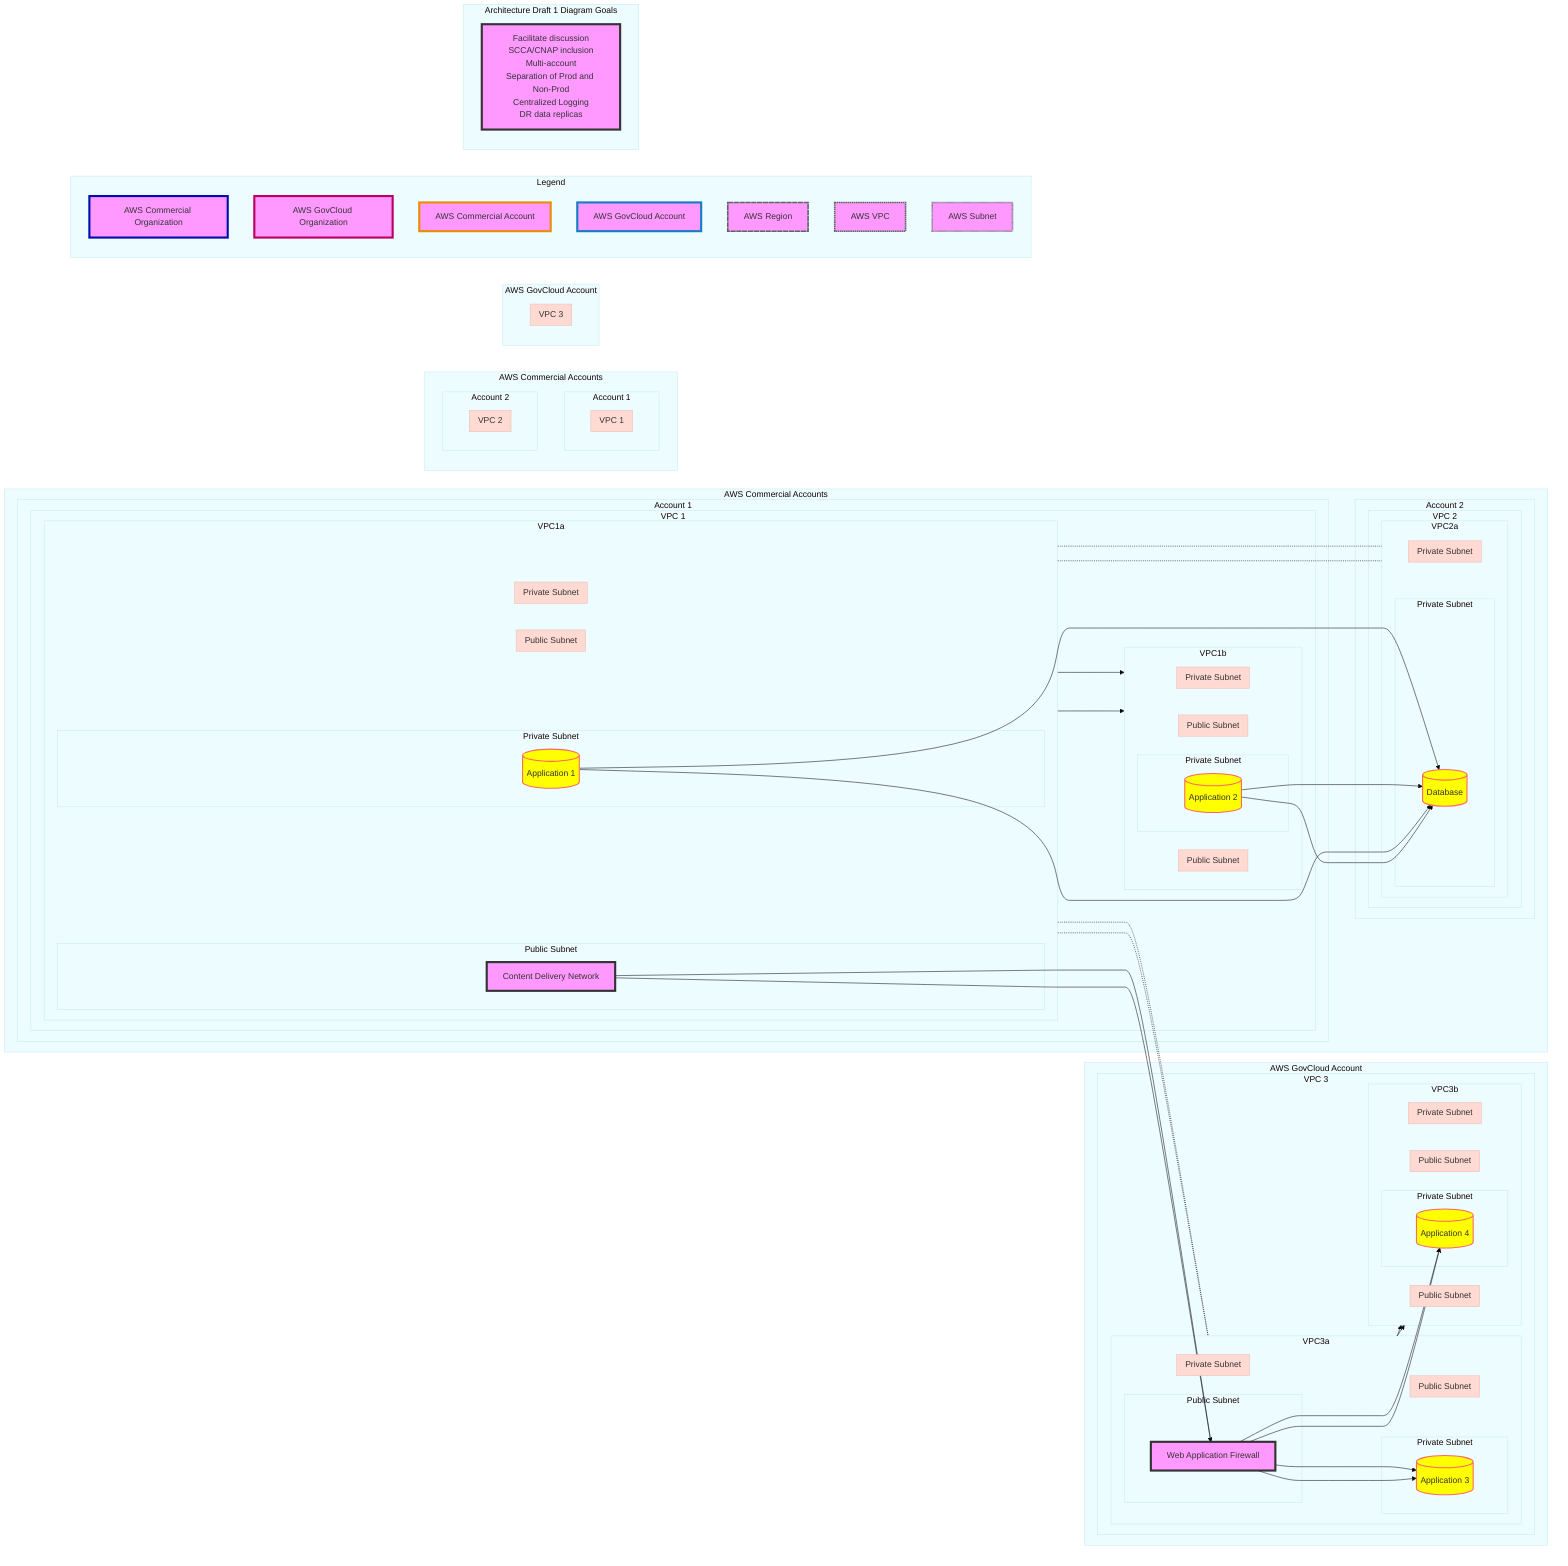 %%title: High Level Network Diagram

graph LR

%%{
  init: {
    'theme': 'base',
    'themeVariables': {
      'primaryColor': '#ffdad3'
    }
  }
}%%

%%style
classDef govAcctStyle stroke:#167CC5,stroke-width:4px
classDef comAcctStyle stroke:#ea8d02,stroke-width:4px
classDef govOrgStyle stroke:#bc0061,stroke-width:4px
classDef comOrgStyle stroke:#010daf,stroke-width:4px
classDef regionStyle stroke:#616363,stroke-width:3px,stroke-dasharray: 10 1
classDef vpcStyle stroke:#616363,stroke-width:3px,stroke-dasharray: 3 1
classDef azStyle stroke:#616363,stroke-width:3px,stroke-dasharray: 3 1
classDef subnetStyle stroke:#616363,stroke-width:3px,stroke-dasharray: 1 1

    subgraph AWS Commercial Accounts
        subgraph Account 1
            subgraph VPC 1
                VPC1a[AZ 1a]
                VPC1b[AZ 1b]
                VPC1a --> VPC1b
                subgraph VPC1a
                    subgraph Public Subnet
                        CDN[Content Delivery Network]
                    end
                    subgraph Private Subnet
                        App1[(Application 1)]
                    end
                end
                subgraph VPC1b
                    subgraph Public Subnet
                    end
                    subgraph Private Subnet
                        App2[(Application 2)]
                    end
                end
            end
        end

        subgraph Account 2
            subgraph VPC 2
                VPC2a[AZ 2a]
                subgraph VPC2a
                    subgraph Private Subnet
                        DB[(Database)]
                    end
                end
            end
        end
        VPC1a -.- VPC2a[Peering Connection]
    end

    subgraph AWS GovCloud Account
        subgraph VPC 3
            VPC3a[AZ 3a]
            VPC3b[AZ 3b]
            VPC3a --> VPC3b
            subgraph VPC3a
                subgraph Public Subnet
                    WAF[Web Application Firewall]
                end
                subgraph Private Subnet
                    App3[(Application 3)]
                end
            end
            subgraph VPC3b
                subgraph Public Subnet
                end
                subgraph Private Subnet
                    App4[(Application 4)]
                end
            end
        end
        VPC1a -.- VPC3a[Peering Connection]
    end

    CDN --> WAF
    WAF --> App3
    WAF --> App4
    App1 --> DB
    App2 --> DB

    classDef default fill:#f9f,stroke:#333,stroke-width:4px;
    classDef special fill:#ff0,stroke:#f66,stroke-width:2px;
    class App1,App2,App3,App4,DB special;


    subgraph AWS Commercial Accounts
        subgraph Account 1
            subgraph VPC 1
                VPC1a[AZ 1a]
                VPC1b[AZ 1b]
                VPC1a --> VPC1b
                subgraph VPC1a
                    subgraph Public Subnet
                        CDN[Content Delivery Network]
                    end
                    subgraph Private Subnet
                        App1[(Application 1)]
                    end
                end
                subgraph VPC1b
                    subgraph Public Subnet
                    end
                    subgraph Private Subnet
                        App2[(Application 2)]
                    end
                end
            end
        end

        subgraph Account 2
            subgraph VPC 2
                VPC2a[AZ 2a]
                subgraph VPC2a
                    subgraph Private Subnet
                        DB[(Database)]
                    end
                end
            end
        end
        VPC1a -.- VPC2a[Peering Connection]
    end

    subgraph AWS GovCloud Account
        subgraph VPC 3
            VPC3a[AZ 3a]
            VPC3b[AZ 3b]
            VPC3a --> VPC3b
            subgraph VPC3a
                subgraph Public Subnet
                    WAF[Web Application Firewall]
                end
                subgraph Private Subnet
                    App3[(Application 3)]
                end
            end
            subgraph VPC3b
                subgraph Public Subnet
                end
                subgraph Private Subnet
                    App4[(Application 4)]
                end
            end
        end
        VPC1a -.- VPC3a[Peering Connection]
    end

    CDN --> WAF
    WAF --> App3
    WAF --> App4
    App1 --> DB
    App2 --> DB

    classDef default fill:#f9f,stroke:#333,stroke-width:4px;
    classDef special fill:#ff0,stroke:#f66,stroke-width:2px;
    class App1,App2,App3,App4,DB special;


%%Legend
  subgraph Legend
    direction TB
    legend_CommOrg[AWS Commercial Organization]:::comOrgStyle
    legend_GovOrg[AWS GovCloud Organization]:::govOrgStyle
    legend_CommAcct[AWS Commercial Account]:::comAcctStyle
    legend_GovAcct[AWS GovCloud Account]:::govAcctStyle
    legend_region[AWS Region]:::regionStyle
    legend_vpc[AWS VPC]:::vpcStyle
    legend_subnet[AWS Subnet]:::subnetStyle
  end

%%Goals
  subgraph Architecture Draft 1 Diagram Goals
    textbox[Facilitate discussion<br>SCCA/CNAP inclusion<br>Multi-account<br>Separation of Prod and Non-Prod<br>Centralized Logging<br>DR data replicas]
  end